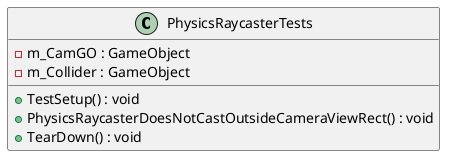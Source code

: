 @startuml
class PhysicsRaycasterTests {
    - m_CamGO : GameObject
    - m_Collider : GameObject
    + TestSetup() : void
    + PhysicsRaycasterDoesNotCastOutsideCameraViewRect() : void
    + TearDown() : void
}
@enduml
